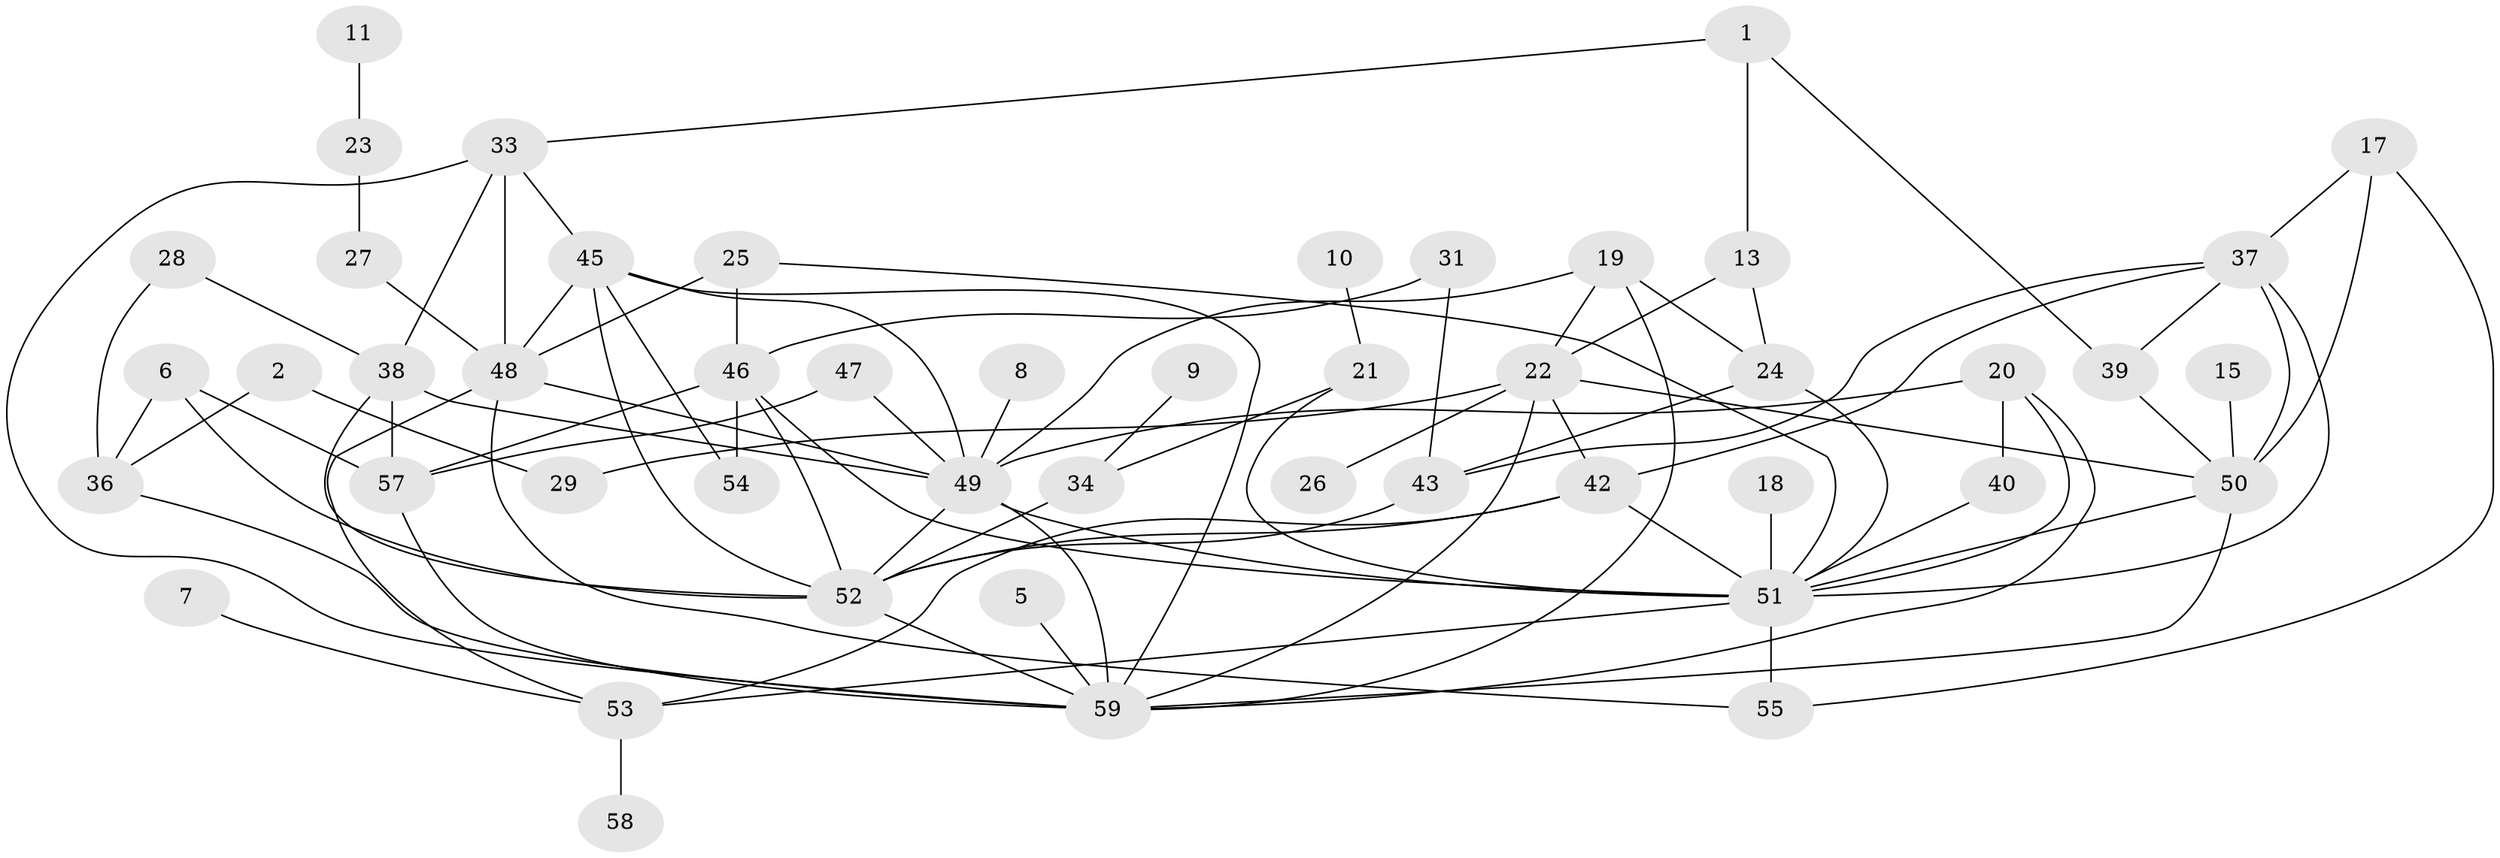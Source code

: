 // original degree distribution, {4: 0.1271186440677966, 2: 0.22033898305084745, 1: 0.1694915254237288, 3: 0.2627118644067797, 0: 0.09322033898305085, 6: 0.059322033898305086, 7: 0.00847457627118644, 5: 0.05084745762711865, 8: 0.00847457627118644}
// Generated by graph-tools (version 1.1) at 2025/49/03/09/25 03:49:09]
// undirected, 48 vertices, 91 edges
graph export_dot {
graph [start="1"]
  node [color=gray90,style=filled];
  1;
  2;
  5;
  6;
  7;
  8;
  9;
  10;
  11;
  13;
  15;
  17;
  18;
  19;
  20;
  21;
  22;
  23;
  24;
  25;
  26;
  27;
  28;
  29;
  31;
  33;
  34;
  36;
  37;
  38;
  39;
  40;
  42;
  43;
  45;
  46;
  47;
  48;
  49;
  50;
  51;
  52;
  53;
  54;
  55;
  57;
  58;
  59;
  1 -- 13 [weight=1.0];
  1 -- 33 [weight=1.0];
  1 -- 39 [weight=1.0];
  2 -- 29 [weight=1.0];
  2 -- 36 [weight=1.0];
  5 -- 59 [weight=1.0];
  6 -- 36 [weight=1.0];
  6 -- 52 [weight=1.0];
  6 -- 57 [weight=1.0];
  7 -- 53 [weight=1.0];
  8 -- 49 [weight=1.0];
  9 -- 34 [weight=1.0];
  10 -- 21 [weight=1.0];
  11 -- 23 [weight=1.0];
  13 -- 22 [weight=1.0];
  13 -- 24 [weight=1.0];
  15 -- 50 [weight=1.0];
  17 -- 37 [weight=1.0];
  17 -- 50 [weight=1.0];
  17 -- 55 [weight=1.0];
  18 -- 51 [weight=1.0];
  19 -- 22 [weight=1.0];
  19 -- 24 [weight=1.0];
  19 -- 49 [weight=1.0];
  19 -- 59 [weight=1.0];
  20 -- 40 [weight=1.0];
  20 -- 49 [weight=1.0];
  20 -- 51 [weight=1.0];
  20 -- 59 [weight=1.0];
  21 -- 34 [weight=1.0];
  21 -- 51 [weight=1.0];
  22 -- 26 [weight=1.0];
  22 -- 29 [weight=1.0];
  22 -- 42 [weight=1.0];
  22 -- 50 [weight=1.0];
  22 -- 59 [weight=1.0];
  23 -- 27 [weight=1.0];
  24 -- 43 [weight=1.0];
  24 -- 51 [weight=1.0];
  25 -- 46 [weight=1.0];
  25 -- 48 [weight=1.0];
  25 -- 51 [weight=1.0];
  27 -- 48 [weight=1.0];
  28 -- 36 [weight=1.0];
  28 -- 38 [weight=1.0];
  31 -- 43 [weight=1.0];
  31 -- 46 [weight=1.0];
  33 -- 38 [weight=1.0];
  33 -- 45 [weight=1.0];
  33 -- 48 [weight=1.0];
  33 -- 59 [weight=1.0];
  34 -- 52 [weight=1.0];
  36 -- 59 [weight=1.0];
  37 -- 39 [weight=1.0];
  37 -- 42 [weight=1.0];
  37 -- 43 [weight=1.0];
  37 -- 50 [weight=1.0];
  37 -- 51 [weight=1.0];
  38 -- 49 [weight=1.0];
  38 -- 52 [weight=1.0];
  38 -- 57 [weight=1.0];
  39 -- 50 [weight=1.0];
  40 -- 51 [weight=1.0];
  42 -- 51 [weight=1.0];
  42 -- 52 [weight=1.0];
  42 -- 53 [weight=1.0];
  43 -- 52 [weight=1.0];
  45 -- 48 [weight=2.0];
  45 -- 49 [weight=1.0];
  45 -- 52 [weight=1.0];
  45 -- 54 [weight=1.0];
  45 -- 59 [weight=1.0];
  46 -- 51 [weight=1.0];
  46 -- 52 [weight=1.0];
  46 -- 54 [weight=1.0];
  46 -- 57 [weight=1.0];
  47 -- 49 [weight=1.0];
  47 -- 57 [weight=1.0];
  48 -- 49 [weight=2.0];
  48 -- 53 [weight=1.0];
  48 -- 55 [weight=1.0];
  49 -- 51 [weight=3.0];
  49 -- 52 [weight=1.0];
  49 -- 59 [weight=1.0];
  50 -- 51 [weight=1.0];
  50 -- 59 [weight=1.0];
  51 -- 53 [weight=1.0];
  51 -- 55 [weight=1.0];
  52 -- 59 [weight=1.0];
  53 -- 58 [weight=1.0];
  57 -- 59 [weight=1.0];
}
